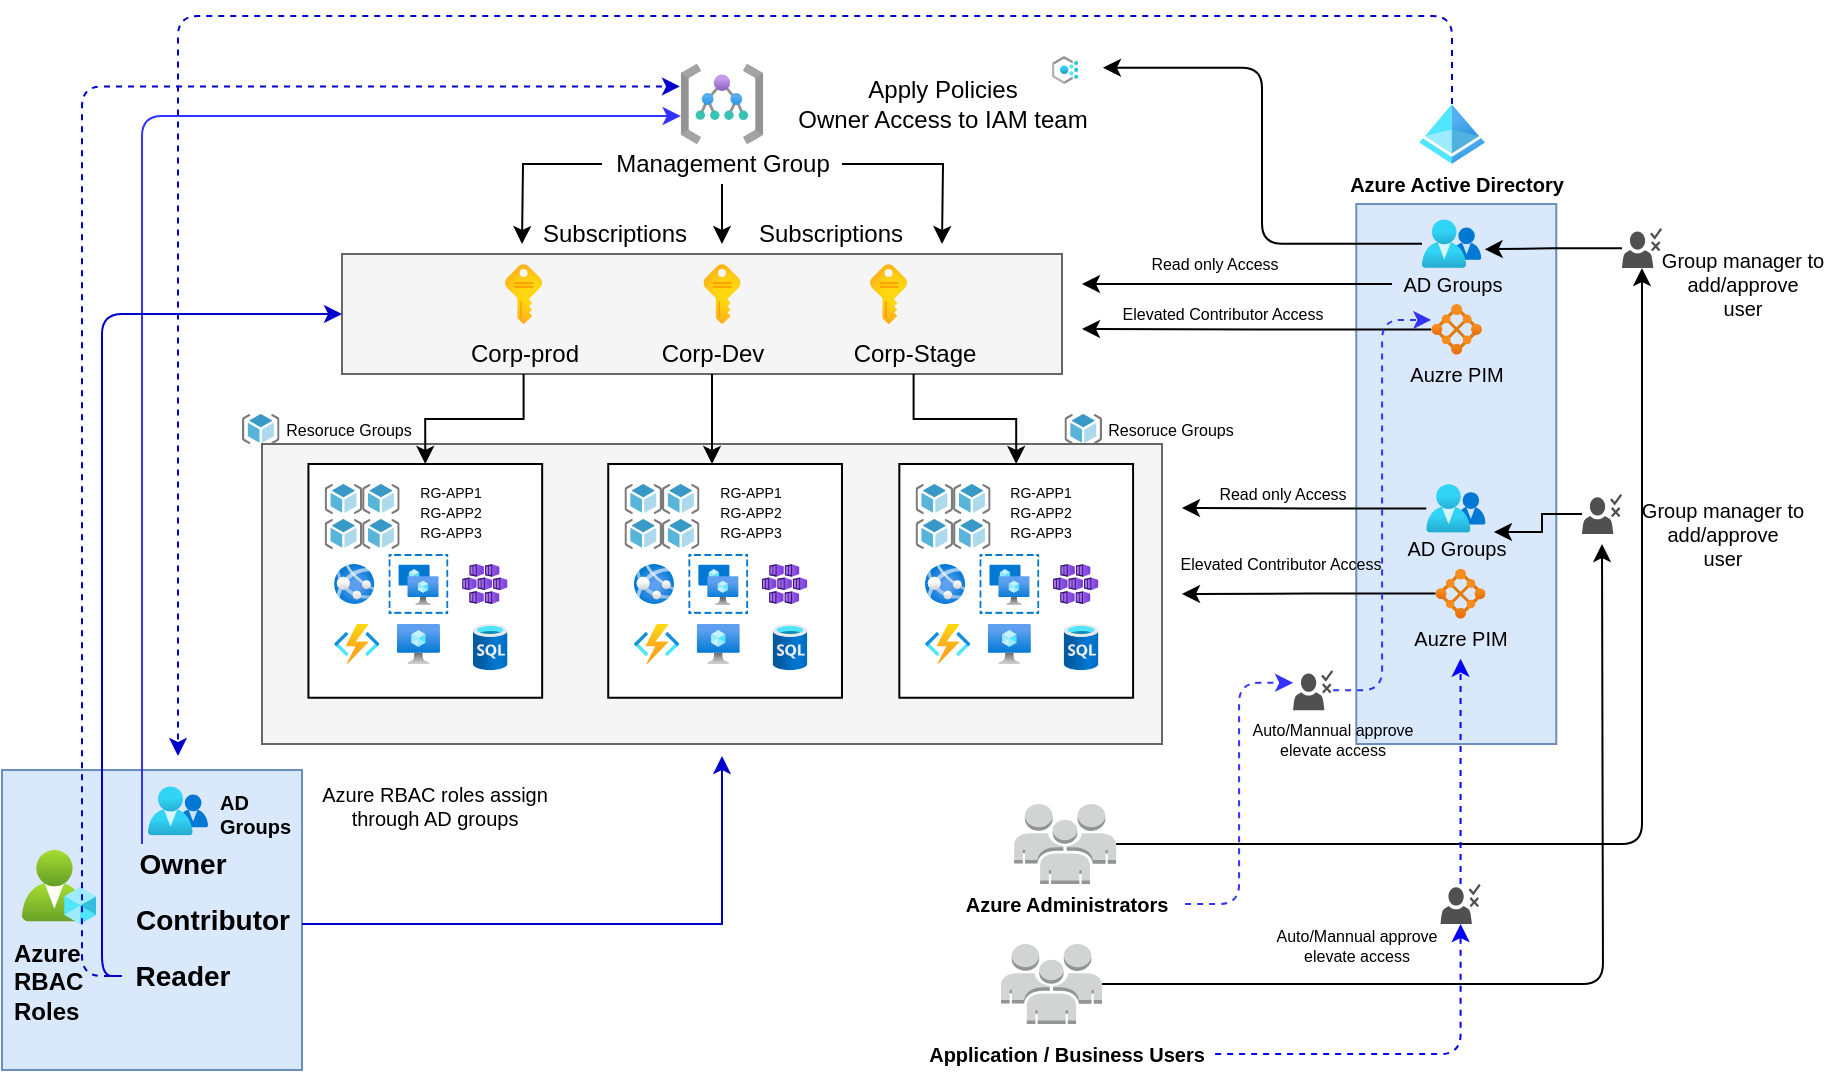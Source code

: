 <mxfile version="14.3.0" type="github">
  <diagram id="sxMJ_nap7cBqD4o1403F" name="Page-1">
    <mxGraphModel dx="1043" dy="507" grid="1" gridSize="10" guides="1" tooltips="1" connect="1" arrows="1" fold="1" page="1" pageScale="1" pageWidth="1169" pageHeight="827" math="0" shadow="0">
      <root>
        <mxCell id="0" />
        <mxCell id="1" parent="0" />
        <mxCell id="un5sAC3a2ipCCexAvyBw-23" value="" style="rounded=0;whiteSpace=wrap;html=1;fontSize=10;fillColor=#dae8fc;strokeColor=#6c8ebf;" vertex="1" parent="1">
          <mxGeometry x="10" y="477" width="150" height="150" as="geometry" />
        </mxCell>
        <mxCell id="IpSXLrwP37XdnlG8DyKs-26" value="" style="rounded=0;whiteSpace=wrap;html=1;fontSize=8;fillColor=#f5f5f5;strokeColor=#666666;fontColor=#333333;" parent="1" vertex="1">
          <mxGeometry x="140" y="314" width="450" height="150" as="geometry" />
        </mxCell>
        <mxCell id="IpSXLrwP37XdnlG8DyKs-18" value="" style="rounded=0;whiteSpace=wrap;html=1;fontSize=10;fillColor=#dae8fc;strokeColor=#6c8ebf;" parent="1" vertex="1">
          <mxGeometry x="687.14" y="194" width="100" height="270" as="geometry" />
        </mxCell>
        <mxCell id="25LvW-JFgtDjOyR0rEGd-62" value="" style="whiteSpace=wrap;html=1;aspect=fixed;" parent="1" vertex="1">
          <mxGeometry x="163.21" y="324" width="116.87" height="116.87" as="geometry" />
        </mxCell>
        <mxCell id="25LvW-JFgtDjOyR0rEGd-10" value="" style="rounded=0;whiteSpace=wrap;html=1;fillColor=#f5f5f5;strokeColor=#666666;fontColor=#333333;" parent="1" vertex="1">
          <mxGeometry x="180" y="219" width="360" height="60" as="geometry" />
        </mxCell>
        <mxCell id="25LvW-JFgtDjOyR0rEGd-2" value="" style="aspect=fixed;html=1;points=[];align=center;image;fontSize=12;image=img/lib/azure2/general/Management_Groups.svg;" parent="1" vertex="1">
          <mxGeometry x="349.37" y="124" width="41.25" height="40" as="geometry" />
        </mxCell>
        <mxCell id="25LvW-JFgtDjOyR0rEGd-26" style="edgeStyle=orthogonalEdgeStyle;rounded=0;orthogonalLoop=1;jettySize=auto;html=1;" parent="1" source="25LvW-JFgtDjOyR0rEGd-3" edge="1">
          <mxGeometry relative="1" as="geometry">
            <mxPoint x="270" y="214" as="targetPoint" />
          </mxGeometry>
        </mxCell>
        <mxCell id="25LvW-JFgtDjOyR0rEGd-27" style="edgeStyle=orthogonalEdgeStyle;rounded=0;orthogonalLoop=1;jettySize=auto;html=1;" parent="1" source="25LvW-JFgtDjOyR0rEGd-3" edge="1">
          <mxGeometry relative="1" as="geometry">
            <mxPoint x="369.99" y="214" as="targetPoint" />
          </mxGeometry>
        </mxCell>
        <mxCell id="25LvW-JFgtDjOyR0rEGd-122" style="edgeStyle=orthogonalEdgeStyle;rounded=0;orthogonalLoop=1;jettySize=auto;html=1;fontSize=7;" parent="1" source="25LvW-JFgtDjOyR0rEGd-3" edge="1">
          <mxGeometry relative="1" as="geometry">
            <mxPoint x="480" y="214" as="targetPoint" />
          </mxGeometry>
        </mxCell>
        <mxCell id="25LvW-JFgtDjOyR0rEGd-3" value="Management Group" style="text;html=1;align=center;verticalAlign=middle;resizable=0;points=[];autosize=1;" parent="1" vertex="1">
          <mxGeometry x="309.99" y="164" width="120" height="20" as="geometry" />
        </mxCell>
        <mxCell id="25LvW-JFgtDjOyR0rEGd-52" style="edgeStyle=orthogonalEdgeStyle;rounded=0;orthogonalLoop=1;jettySize=auto;html=1;entryX=0.5;entryY=0;entryDx=0;entryDy=0;" parent="1" source="25LvW-JFgtDjOyR0rEGd-6" target="25LvW-JFgtDjOyR0rEGd-62" edge="1">
          <mxGeometry relative="1" as="geometry">
            <mxPoint x="130" y="314" as="targetPoint" />
          </mxGeometry>
        </mxCell>
        <mxCell id="25LvW-JFgtDjOyR0rEGd-6" value="Corp-prod" style="text;html=1;align=center;verticalAlign=middle;resizable=0;points=[];autosize=1;" parent="1" vertex="1">
          <mxGeometry x="235.78" y="259" width="70" height="20" as="geometry" />
        </mxCell>
        <mxCell id="25LvW-JFgtDjOyR0rEGd-53" style="edgeStyle=orthogonalEdgeStyle;rounded=0;orthogonalLoop=1;jettySize=auto;html=1;" parent="1" source="25LvW-JFgtDjOyR0rEGd-7" edge="1">
          <mxGeometry relative="1" as="geometry">
            <mxPoint x="365" y="324" as="targetPoint" />
          </mxGeometry>
        </mxCell>
        <mxCell id="25LvW-JFgtDjOyR0rEGd-7" value="Corp-Dev" style="text;html=1;align=center;verticalAlign=middle;resizable=0;points=[];autosize=1;" parent="1" vertex="1">
          <mxGeometry x="330" y="259" width="70" height="20" as="geometry" />
        </mxCell>
        <mxCell id="25LvW-JFgtDjOyR0rEGd-54" style="edgeStyle=orthogonalEdgeStyle;rounded=0;orthogonalLoop=1;jettySize=auto;html=1;entryX=0.5;entryY=0;entryDx=0;entryDy=0;" parent="1" source="25LvW-JFgtDjOyR0rEGd-8" target="25LvW-JFgtDjOyR0rEGd-107" edge="1">
          <mxGeometry relative="1" as="geometry">
            <mxPoint x="610" y="314" as="targetPoint" />
          </mxGeometry>
        </mxCell>
        <mxCell id="25LvW-JFgtDjOyR0rEGd-8" value="Corp-Stage" style="text;html=1;align=center;verticalAlign=middle;resizable=0;points=[];autosize=1;" parent="1" vertex="1">
          <mxGeometry x="425.78" y="259" width="80" height="20" as="geometry" />
        </mxCell>
        <mxCell id="25LvW-JFgtDjOyR0rEGd-22" value="Apply Policies&lt;br&gt;Owner Access to IAM team" style="text;html=1;align=center;verticalAlign=middle;resizable=0;points=[];autosize=1;" parent="1" vertex="1">
          <mxGeometry x="400" y="129" width="160" height="30" as="geometry" />
        </mxCell>
        <mxCell id="25LvW-JFgtDjOyR0rEGd-29" value="" style="aspect=fixed;html=1;points=[];align=center;image;fontSize=12;image=img/lib/azure2/general/Subscriptions.svg;" parent="1" vertex="1">
          <mxGeometry x="261.49" y="224" width="18.59" height="30" as="geometry" />
        </mxCell>
        <mxCell id="25LvW-JFgtDjOyR0rEGd-30" value="" style="aspect=fixed;html=1;points=[];align=center;image;fontSize=12;image=img/lib/azure2/general/Subscriptions.svg;" parent="1" vertex="1">
          <mxGeometry x="360.7" y="224" width="18.59" height="30" as="geometry" />
        </mxCell>
        <mxCell id="25LvW-JFgtDjOyR0rEGd-31" value="" style="aspect=fixed;html=1;points=[];align=center;image;fontSize=12;image=img/lib/azure2/general/Subscriptions.svg;" parent="1" vertex="1">
          <mxGeometry x="444" y="224" width="18.59" height="30" as="geometry" />
        </mxCell>
        <mxCell id="25LvW-JFgtDjOyR0rEGd-32" value="Subscriptions" style="text;html=1;align=center;verticalAlign=middle;resizable=0;points=[];autosize=1;" parent="1" vertex="1">
          <mxGeometry x="270.7" y="199" width="90" height="20" as="geometry" />
        </mxCell>
        <mxCell id="25LvW-JFgtDjOyR0rEGd-33" value="" style="aspect=fixed;html=1;points=[];align=center;image;fontSize=12;image=img/lib/mscae/ResourceGroup.svg;" parent="1" vertex="1">
          <mxGeometry x="171.33" y="334" width="18.75" height="15" as="geometry" />
        </mxCell>
        <mxCell id="25LvW-JFgtDjOyR0rEGd-34" value="" style="aspect=fixed;html=1;points=[];align=center;image;fontSize=12;image=img/lib/mscae/ResourceGroup.svg;" parent="1" vertex="1">
          <mxGeometry x="190.08" y="351.5" width="18.75" height="15" as="geometry" />
        </mxCell>
        <mxCell id="25LvW-JFgtDjOyR0rEGd-35" value="" style="aspect=fixed;html=1;points=[];align=center;image;fontSize=12;image=img/lib/mscae/ResourceGroup.svg;" parent="1" vertex="1">
          <mxGeometry x="171.33" y="351.5" width="18.75" height="15" as="geometry" />
        </mxCell>
        <mxCell id="25LvW-JFgtDjOyR0rEGd-36" value="" style="aspect=fixed;html=1;points=[];align=center;image;fontSize=12;image=img/lib/mscae/ResourceGroup.svg;" parent="1" vertex="1">
          <mxGeometry x="190.08" y="334" width="18.75" height="15" as="geometry" />
        </mxCell>
        <mxCell id="25LvW-JFgtDjOyR0rEGd-45" value="RG-APP1" style="text;html=1;align=center;verticalAlign=middle;resizable=0;points=[];autosize=1;fontSize=7;" parent="1" vertex="1">
          <mxGeometry x="208.83" y="334" width="50" height="10" as="geometry" />
        </mxCell>
        <mxCell id="25LvW-JFgtDjOyR0rEGd-66" value="RG-APP2" style="text;html=1;align=center;verticalAlign=middle;resizable=0;points=[];autosize=1;fontSize=7;" parent="1" vertex="1">
          <mxGeometry x="208.83" y="344" width="50" height="10" as="geometry" />
        </mxCell>
        <mxCell id="25LvW-JFgtDjOyR0rEGd-67" value="RG-APP3" style="text;html=1;align=center;verticalAlign=middle;resizable=0;points=[];autosize=1;fontSize=7;" parent="1" vertex="1">
          <mxGeometry x="208.83" y="354" width="50" height="10" as="geometry" />
        </mxCell>
        <mxCell id="25LvW-JFgtDjOyR0rEGd-83" value="" style="aspect=fixed;html=1;points=[];align=center;image;fontSize=12;image=img/lib/azure2/compute/App_Services.svg;" parent="1" vertex="1">
          <mxGeometry x="176.08" y="374" width="20" height="20" as="geometry" />
        </mxCell>
        <mxCell id="25LvW-JFgtDjOyR0rEGd-86" value="" style="aspect=fixed;html=1;points=[];align=center;image;fontSize=12;image=img/lib/azure2/compute/Availability_Sets.svg;" parent="1" vertex="1">
          <mxGeometry x="203.21" y="369" width="30" height="30" as="geometry" />
        </mxCell>
        <mxCell id="25LvW-JFgtDjOyR0rEGd-87" value="" style="aspect=fixed;html=1;points=[];align=center;image;fontSize=12;image=img/lib/azure2/compute/Container_Services_Deprecated.svg;" parent="1" vertex="1">
          <mxGeometry x="240.08" y="374" width="22.67" height="20" as="geometry" />
        </mxCell>
        <mxCell id="25LvW-JFgtDjOyR0rEGd-89" value="" style="aspect=fixed;html=1;points=[];align=center;image;fontSize=12;image=img/lib/azure2/compute/Function_Apps.svg;" parent="1" vertex="1">
          <mxGeometry x="176.08" y="404" width="22.67" height="20" as="geometry" />
        </mxCell>
        <mxCell id="25LvW-JFgtDjOyR0rEGd-90" value="" style="aspect=fixed;html=1;points=[];align=center;image;fontSize=12;image=img/lib/azure2/compute/Virtual_Machine.svg;" parent="1" vertex="1">
          <mxGeometry x="207.43" y="404" width="21.56" height="20" as="geometry" />
        </mxCell>
        <mxCell id="25LvW-JFgtDjOyR0rEGd-91" value="" style="aspect=fixed;html=1;points=[];align=center;image;fontSize=12;image=img/lib/azure2/databases/SQL_Database.svg;" parent="1" vertex="1">
          <mxGeometry x="245.4" y="404" width="17.35" height="23.13" as="geometry" />
        </mxCell>
        <mxCell id="25LvW-JFgtDjOyR0rEGd-92" value="" style="whiteSpace=wrap;html=1;aspect=fixed;" parent="1" vertex="1">
          <mxGeometry x="313.12" y="324" width="116.87" height="116.87" as="geometry" />
        </mxCell>
        <mxCell id="25LvW-JFgtDjOyR0rEGd-93" value="" style="aspect=fixed;html=1;points=[];align=center;image;fontSize=12;image=img/lib/mscae/ResourceGroup.svg;" parent="1" vertex="1">
          <mxGeometry x="321.24" y="334" width="18.75" height="15" as="geometry" />
        </mxCell>
        <mxCell id="25LvW-JFgtDjOyR0rEGd-94" value="" style="aspect=fixed;html=1;points=[];align=center;image;fontSize=12;image=img/lib/mscae/ResourceGroup.svg;" parent="1" vertex="1">
          <mxGeometry x="339.99" y="351.5" width="18.75" height="15" as="geometry" />
        </mxCell>
        <mxCell id="25LvW-JFgtDjOyR0rEGd-95" value="" style="aspect=fixed;html=1;points=[];align=center;image;fontSize=12;image=img/lib/mscae/ResourceGroup.svg;" parent="1" vertex="1">
          <mxGeometry x="321.24" y="351.5" width="18.75" height="15" as="geometry" />
        </mxCell>
        <mxCell id="25LvW-JFgtDjOyR0rEGd-96" value="" style="aspect=fixed;html=1;points=[];align=center;image;fontSize=12;image=img/lib/mscae/ResourceGroup.svg;" parent="1" vertex="1">
          <mxGeometry x="339.99" y="334" width="18.75" height="15" as="geometry" />
        </mxCell>
        <mxCell id="25LvW-JFgtDjOyR0rEGd-97" value="RG-APP1" style="text;html=1;align=center;verticalAlign=middle;resizable=0;points=[];autosize=1;fontSize=7;" parent="1" vertex="1">
          <mxGeometry x="358.74" y="334" width="50" height="10" as="geometry" />
        </mxCell>
        <mxCell id="25LvW-JFgtDjOyR0rEGd-98" value="RG-APP2" style="text;html=1;align=center;verticalAlign=middle;resizable=0;points=[];autosize=1;fontSize=7;" parent="1" vertex="1">
          <mxGeometry x="358.74" y="344" width="50" height="10" as="geometry" />
        </mxCell>
        <mxCell id="25LvW-JFgtDjOyR0rEGd-99" value="RG-APP3" style="text;html=1;align=center;verticalAlign=middle;resizable=0;points=[];autosize=1;fontSize=7;" parent="1" vertex="1">
          <mxGeometry x="358.74" y="354" width="50" height="10" as="geometry" />
        </mxCell>
        <mxCell id="25LvW-JFgtDjOyR0rEGd-100" value="" style="aspect=fixed;html=1;points=[];align=center;image;fontSize=12;image=img/lib/azure2/compute/App_Services.svg;" parent="1" vertex="1">
          <mxGeometry x="325.99" y="374" width="20" height="20" as="geometry" />
        </mxCell>
        <mxCell id="25LvW-JFgtDjOyR0rEGd-101" value="" style="aspect=fixed;html=1;points=[];align=center;image;fontSize=12;image=img/lib/azure2/compute/Availability_Sets.svg;" parent="1" vertex="1">
          <mxGeometry x="353.12" y="369" width="30" height="30" as="geometry" />
        </mxCell>
        <mxCell id="25LvW-JFgtDjOyR0rEGd-102" value="" style="aspect=fixed;html=1;points=[];align=center;image;fontSize=12;image=img/lib/azure2/compute/Container_Services_Deprecated.svg;" parent="1" vertex="1">
          <mxGeometry x="389.99" y="374" width="22.67" height="20" as="geometry" />
        </mxCell>
        <mxCell id="25LvW-JFgtDjOyR0rEGd-103" value="" style="aspect=fixed;html=1;points=[];align=center;image;fontSize=12;image=img/lib/azure2/compute/Function_Apps.svg;" parent="1" vertex="1">
          <mxGeometry x="325.99" y="404" width="22.67" height="20" as="geometry" />
        </mxCell>
        <mxCell id="25LvW-JFgtDjOyR0rEGd-104" value="" style="aspect=fixed;html=1;points=[];align=center;image;fontSize=12;image=img/lib/azure2/compute/Virtual_Machine.svg;" parent="1" vertex="1">
          <mxGeometry x="357.34" y="404" width="21.56" height="20" as="geometry" />
        </mxCell>
        <mxCell id="25LvW-JFgtDjOyR0rEGd-105" value="" style="aspect=fixed;html=1;points=[];align=center;image;fontSize=12;image=img/lib/azure2/databases/SQL_Database.svg;" parent="1" vertex="1">
          <mxGeometry x="395.31" y="404" width="17.35" height="23.13" as="geometry" />
        </mxCell>
        <mxCell id="25LvW-JFgtDjOyR0rEGd-107" value="" style="whiteSpace=wrap;html=1;aspect=fixed;" parent="1" vertex="1">
          <mxGeometry x="458.67" y="324" width="116.87" height="116.87" as="geometry" />
        </mxCell>
        <mxCell id="25LvW-JFgtDjOyR0rEGd-108" value="" style="aspect=fixed;html=1;points=[];align=center;image;fontSize=12;image=img/lib/mscae/ResourceGroup.svg;" parent="1" vertex="1">
          <mxGeometry x="466.79" y="334" width="18.75" height="15" as="geometry" />
        </mxCell>
        <mxCell id="25LvW-JFgtDjOyR0rEGd-109" value="" style="aspect=fixed;html=1;points=[];align=center;image;fontSize=12;image=img/lib/mscae/ResourceGroup.svg;" parent="1" vertex="1">
          <mxGeometry x="485.54" y="351.5" width="18.75" height="15" as="geometry" />
        </mxCell>
        <mxCell id="25LvW-JFgtDjOyR0rEGd-110" value="" style="aspect=fixed;html=1;points=[];align=center;image;fontSize=12;image=img/lib/mscae/ResourceGroup.svg;" parent="1" vertex="1">
          <mxGeometry x="466.79" y="351.5" width="18.75" height="15" as="geometry" />
        </mxCell>
        <mxCell id="25LvW-JFgtDjOyR0rEGd-111" value="" style="aspect=fixed;html=1;points=[];align=center;image;fontSize=12;image=img/lib/mscae/ResourceGroup.svg;" parent="1" vertex="1">
          <mxGeometry x="485.54" y="334" width="18.75" height="15" as="geometry" />
        </mxCell>
        <mxCell id="25LvW-JFgtDjOyR0rEGd-112" value="RG-APP1" style="text;html=1;align=center;verticalAlign=middle;resizable=0;points=[];autosize=1;fontSize=7;" parent="1" vertex="1">
          <mxGeometry x="504.29" y="334" width="50" height="10" as="geometry" />
        </mxCell>
        <mxCell id="25LvW-JFgtDjOyR0rEGd-113" value="RG-APP2" style="text;html=1;align=center;verticalAlign=middle;resizable=0;points=[];autosize=1;fontSize=7;" parent="1" vertex="1">
          <mxGeometry x="504.29" y="344" width="50" height="10" as="geometry" />
        </mxCell>
        <mxCell id="25LvW-JFgtDjOyR0rEGd-114" value="RG-APP3" style="text;html=1;align=center;verticalAlign=middle;resizable=0;points=[];autosize=1;fontSize=7;" parent="1" vertex="1">
          <mxGeometry x="504.29" y="354" width="50" height="10" as="geometry" />
        </mxCell>
        <mxCell id="25LvW-JFgtDjOyR0rEGd-115" value="" style="aspect=fixed;html=1;points=[];align=center;image;fontSize=12;image=img/lib/azure2/compute/App_Services.svg;" parent="1" vertex="1">
          <mxGeometry x="471.54" y="374" width="20" height="20" as="geometry" />
        </mxCell>
        <mxCell id="25LvW-JFgtDjOyR0rEGd-116" value="" style="aspect=fixed;html=1;points=[];align=center;image;fontSize=12;image=img/lib/azure2/compute/Availability_Sets.svg;" parent="1" vertex="1">
          <mxGeometry x="498.67" y="369" width="30" height="30" as="geometry" />
        </mxCell>
        <mxCell id="25LvW-JFgtDjOyR0rEGd-117" value="" style="aspect=fixed;html=1;points=[];align=center;image;fontSize=12;image=img/lib/azure2/compute/Container_Services_Deprecated.svg;" parent="1" vertex="1">
          <mxGeometry x="535.54" y="374" width="22.67" height="20" as="geometry" />
        </mxCell>
        <mxCell id="25LvW-JFgtDjOyR0rEGd-118" value="" style="aspect=fixed;html=1;points=[];align=center;image;fontSize=12;image=img/lib/azure2/compute/Function_Apps.svg;" parent="1" vertex="1">
          <mxGeometry x="471.54" y="404" width="22.67" height="20" as="geometry" />
        </mxCell>
        <mxCell id="25LvW-JFgtDjOyR0rEGd-119" value="" style="aspect=fixed;html=1;points=[];align=center;image;fontSize=12;image=img/lib/azure2/compute/Virtual_Machine.svg;" parent="1" vertex="1">
          <mxGeometry x="502.89" y="404" width="21.56" height="20" as="geometry" />
        </mxCell>
        <mxCell id="25LvW-JFgtDjOyR0rEGd-120" value="" style="aspect=fixed;html=1;points=[];align=center;image;fontSize=12;image=img/lib/azure2/databases/SQL_Database.svg;" parent="1" vertex="1">
          <mxGeometry x="540.86" y="404" width="17.35" height="23.13" as="geometry" />
        </mxCell>
        <mxCell id="25LvW-JFgtDjOyR0rEGd-121" value="Subscriptions" style="text;html=1;align=center;verticalAlign=middle;resizable=0;points=[];autosize=1;" parent="1" vertex="1">
          <mxGeometry x="378.9" y="199" width="90" height="20" as="geometry" />
        </mxCell>
        <mxCell id="25LvW-JFgtDjOyR0rEGd-123" value="" style="aspect=fixed;html=1;points=[];align=center;image;fontSize=12;image=img/lib/azure2/management_governance/Policy.svg;" parent="1" vertex="1">
          <mxGeometry x="534.99" y="120" width="13.13" height="14" as="geometry" />
        </mxCell>
        <mxCell id="un5sAC3a2ipCCexAvyBw-26" style="edgeStyle=elbowEdgeStyle;rounded=1;orthogonalLoop=1;jettySize=auto;elbow=vertical;html=1;dashed=1;strokeColor=#0000CC;fontSize=10;" edge="1" parent="1" source="IpSXLrwP37XdnlG8DyKs-1">
          <mxGeometry relative="1" as="geometry">
            <mxPoint x="98" y="470" as="targetPoint" />
            <Array as="points">
              <mxPoint x="350" y="100" />
            </Array>
          </mxGeometry>
        </mxCell>
        <mxCell id="IpSXLrwP37XdnlG8DyKs-1" value="" style="aspect=fixed;html=1;points=[];align=center;image;fontSize=12;image=img/lib/azure2/identity/Azure_Active_Directory.svg;" parent="1" vertex="1">
          <mxGeometry x="718.6" y="144" width="32.81" height="30" as="geometry" />
        </mxCell>
        <mxCell id="IpSXLrwP37XdnlG8DyKs-3" value="Azure Active Directory" style="text;html=1;align=center;verticalAlign=middle;resizable=0;points=[];autosize=1;fontSize=10;fontStyle=1" parent="1" vertex="1">
          <mxGeometry x="677.14" y="174" width="120" height="20" as="geometry" />
        </mxCell>
        <mxCell id="IpSXLrwP37XdnlG8DyKs-87" style="edgeStyle=orthogonalEdgeStyle;rounded=1;orthogonalLoop=1;jettySize=auto;html=1;entryX=1.003;entryY=-0.104;entryDx=0;entryDy=0;entryPerimeter=0;fontSize=6;" parent="1" source="IpSXLrwP37XdnlG8DyKs-6" target="25LvW-JFgtDjOyR0rEGd-22" edge="1">
          <mxGeometry relative="1" as="geometry" />
        </mxCell>
        <mxCell id="IpSXLrwP37XdnlG8DyKs-6" value="" style="aspect=fixed;html=1;points=[];align=center;image;fontSize=12;image=img/lib/azure2/identity/Groups.svg;" parent="1" vertex="1">
          <mxGeometry x="720" y="201.66" width="29.64" height="24.4" as="geometry" />
        </mxCell>
        <mxCell id="IpSXLrwP37XdnlG8DyKs-20" style="edgeStyle=orthogonalEdgeStyle;rounded=0;orthogonalLoop=1;jettySize=auto;html=1;fontSize=10;" parent="1" source="IpSXLrwP37XdnlG8DyKs-9" edge="1">
          <mxGeometry relative="1" as="geometry">
            <mxPoint x="550" y="256.5" as="targetPoint" />
          </mxGeometry>
        </mxCell>
        <mxCell id="IpSXLrwP37XdnlG8DyKs-9" value="" style="aspect=fixed;html=1;points=[];align=center;image;fontSize=12;image=img/lib/azure2/compute/Mesh_Applications.svg;" parent="1" vertex="1">
          <mxGeometry x="724.64" y="244" width="25.36" height="25.36" as="geometry" />
        </mxCell>
        <mxCell id="IpSXLrwP37XdnlG8DyKs-11" value="Auzre PIM" style="text;html=1;align=center;verticalAlign=middle;resizable=0;points=[];autosize=1;fontSize=10;" parent="1" vertex="1">
          <mxGeometry x="707.14" y="269" width="60" height="20" as="geometry" />
        </mxCell>
        <mxCell id="IpSXLrwP37XdnlG8DyKs-19" style="edgeStyle=orthogonalEdgeStyle;rounded=0;orthogonalLoop=1;jettySize=auto;html=1;fontSize=10;" parent="1" source="IpSXLrwP37XdnlG8DyKs-13" edge="1">
          <mxGeometry relative="1" as="geometry">
            <mxPoint x="550" y="234" as="targetPoint" />
          </mxGeometry>
        </mxCell>
        <mxCell id="IpSXLrwP37XdnlG8DyKs-13" value="AD Groups" style="text;html=1;align=center;verticalAlign=middle;resizable=0;points=[];autosize=1;fontSize=10;" parent="1" vertex="1">
          <mxGeometry x="705" y="224" width="60" height="20" as="geometry" />
        </mxCell>
        <mxCell id="IpSXLrwP37XdnlG8DyKs-23" style="edgeStyle=orthogonalEdgeStyle;rounded=0;orthogonalLoop=1;jettySize=auto;html=1;fontSize=8;" parent="1" source="IpSXLrwP37XdnlG8DyKs-14" edge="1">
          <mxGeometry relative="1" as="geometry">
            <mxPoint x="600" y="346" as="targetPoint" />
          </mxGeometry>
        </mxCell>
        <mxCell id="IpSXLrwP37XdnlG8DyKs-14" value="" style="aspect=fixed;html=1;points=[];align=center;image;fontSize=12;image=img/lib/azure2/identity/Groups.svg;" parent="1" vertex="1">
          <mxGeometry x="722.14" y="334" width="29.64" height="24.4" as="geometry" />
        </mxCell>
        <mxCell id="IpSXLrwP37XdnlG8DyKs-24" style="edgeStyle=orthogonalEdgeStyle;rounded=0;orthogonalLoop=1;jettySize=auto;html=1;fontSize=8;" parent="1" source="IpSXLrwP37XdnlG8DyKs-15" edge="1">
          <mxGeometry relative="1" as="geometry">
            <mxPoint x="600" y="389" as="targetPoint" />
          </mxGeometry>
        </mxCell>
        <mxCell id="IpSXLrwP37XdnlG8DyKs-15" value="" style="aspect=fixed;html=1;points=[];align=center;image;fontSize=12;image=img/lib/azure2/compute/Mesh_Applications.svg;" parent="1" vertex="1">
          <mxGeometry x="726.78" y="376.34" width="25" height="25" as="geometry" />
        </mxCell>
        <mxCell id="IpSXLrwP37XdnlG8DyKs-16" value="Auzre PIM" style="text;html=1;align=center;verticalAlign=middle;resizable=0;points=[];autosize=1;fontSize=10;" parent="1" vertex="1">
          <mxGeometry x="709.28" y="401.34" width="60" height="20" as="geometry" />
        </mxCell>
        <mxCell id="IpSXLrwP37XdnlG8DyKs-17" value="AD Groups" style="text;html=1;align=center;verticalAlign=middle;resizable=0;points=[];autosize=1;fontSize=10;" parent="1" vertex="1">
          <mxGeometry x="707.14" y="356.34" width="60" height="20" as="geometry" />
        </mxCell>
        <mxCell id="IpSXLrwP37XdnlG8DyKs-21" value="Read only Access" style="text;html=1;align=center;verticalAlign=middle;resizable=0;points=[];autosize=1;fontSize=8;" parent="1" vertex="1">
          <mxGeometry x="575.54" y="214" width="80" height="20" as="geometry" />
        </mxCell>
        <mxCell id="IpSXLrwP37XdnlG8DyKs-22" value="Elevated Contributor Access" style="text;html=1;align=center;verticalAlign=middle;resizable=0;points=[];autosize=1;fontSize=8;" parent="1" vertex="1">
          <mxGeometry x="560" y="239" width="120" height="20" as="geometry" />
        </mxCell>
        <mxCell id="IpSXLrwP37XdnlG8DyKs-27" value="" style="aspect=fixed;html=1;points=[];align=center;image;fontSize=12;image=img/lib/mscae/ResourceGroup.svg;" parent="1" vertex="1">
          <mxGeometry x="541.25" y="299" width="18.75" height="15" as="geometry" />
        </mxCell>
        <mxCell id="IpSXLrwP37XdnlG8DyKs-28" value="Resoruce Groups" style="text;html=1;align=center;verticalAlign=middle;resizable=0;points=[];autosize=1;fontSize=8;" parent="1" vertex="1">
          <mxGeometry x="554.29" y="296.5" width="80" height="20" as="geometry" />
        </mxCell>
        <mxCell id="IpSXLrwP37XdnlG8DyKs-29" value="" style="aspect=fixed;html=1;points=[];align=center;image;fontSize=12;image=img/lib/mscae/ResourceGroup.svg;" parent="1" vertex="1">
          <mxGeometry x="130" y="299" width="18.75" height="15" as="geometry" />
        </mxCell>
        <mxCell id="IpSXLrwP37XdnlG8DyKs-30" value="Resoruce Groups" style="text;html=1;align=center;verticalAlign=middle;resizable=0;points=[];autosize=1;fontSize=8;" parent="1" vertex="1">
          <mxGeometry x="143.04" y="296.5" width="80" height="20" as="geometry" />
        </mxCell>
        <mxCell id="IpSXLrwP37XdnlG8DyKs-31" value="Read only Access" style="text;html=1;align=center;verticalAlign=middle;resizable=0;points=[];autosize=1;fontSize=8;" parent="1" vertex="1">
          <mxGeometry x="610" y="329" width="80" height="20" as="geometry" />
        </mxCell>
        <mxCell id="IpSXLrwP37XdnlG8DyKs-32" value="Elevated Contributor Access" style="text;html=1;align=center;verticalAlign=middle;resizable=0;points=[];autosize=1;fontSize=8;" parent="1" vertex="1">
          <mxGeometry x="589.28" y="364" width="120" height="20" as="geometry" />
        </mxCell>
        <mxCell id="IpSXLrwP37XdnlG8DyKs-49" style="edgeStyle=orthogonalEdgeStyle;rounded=1;orthogonalLoop=1;jettySize=auto;html=1;fontSize=10;" parent="1" source="IpSXLrwP37XdnlG8DyKs-36" target="IpSXLrwP37XdnlG8DyKs-40" edge="1">
          <mxGeometry relative="1" as="geometry" />
        </mxCell>
        <mxCell id="IpSXLrwP37XdnlG8DyKs-36" value="" style="outlineConnect=0;dashed=0;verticalLabelPosition=bottom;verticalAlign=top;align=center;html=1;shape=mxgraph.aws3.users;fillColor=#D2D3D3;gradientColor=none;fontSize=8;" parent="1" vertex="1">
          <mxGeometry x="516.06" y="494" width="51" height="40" as="geometry" />
        </mxCell>
        <mxCell id="IpSXLrwP37XdnlG8DyKs-47" style="edgeStyle=orthogonalEdgeStyle;rounded=1;orthogonalLoop=1;jettySize=auto;html=1;fontSize=10;" parent="1" source="IpSXLrwP37XdnlG8DyKs-37" edge="1">
          <mxGeometry relative="1" as="geometry">
            <mxPoint x="810" y="364" as="targetPoint" />
          </mxGeometry>
        </mxCell>
        <mxCell id="IpSXLrwP37XdnlG8DyKs-37" value="" style="outlineConnect=0;dashed=0;verticalLabelPosition=bottom;verticalAlign=top;align=center;html=1;shape=mxgraph.aws3.users;fillColor=#D2D3D3;gradientColor=none;fontSize=8;" parent="1" vertex="1">
          <mxGeometry x="509.54" y="564" width="50.46" height="40" as="geometry" />
        </mxCell>
        <mxCell id="IpSXLrwP37XdnlG8DyKs-41" style="edgeStyle=orthogonalEdgeStyle;rounded=0;orthogonalLoop=1;jettySize=auto;html=1;entryX=1.057;entryY=0.615;entryDx=0;entryDy=0;entryPerimeter=0;fontSize=8;" parent="1" source="IpSXLrwP37XdnlG8DyKs-40" target="IpSXLrwP37XdnlG8DyKs-6" edge="1">
          <mxGeometry relative="1" as="geometry" />
        </mxCell>
        <mxCell id="IpSXLrwP37XdnlG8DyKs-40" value="" style="pointerEvents=1;shadow=0;dashed=0;html=1;strokeColor=none;fillColor=#505050;labelPosition=center;verticalLabelPosition=bottom;verticalAlign=top;outlineConnect=0;align=center;shape=mxgraph.office.users.approver;fontSize=8;" parent="1" vertex="1">
          <mxGeometry x="820" y="206.06" width="20" height="20" as="geometry" />
        </mxCell>
        <mxCell id="IpSXLrwP37XdnlG8DyKs-50" style="edgeStyle=orthogonalEdgeStyle;rounded=1;orthogonalLoop=1;jettySize=auto;html=1;entryX=0.001;entryY=0.315;entryDx=0;entryDy=0;fontSize=10;entryPerimeter=0;dashed=1;strokeColor=#3333FF;" parent="1" source="IpSXLrwP37XdnlG8DyKs-61" target="IpSXLrwP37XdnlG8DyKs-9" edge="1">
          <mxGeometry relative="1" as="geometry" />
        </mxCell>
        <mxCell id="IpSXLrwP37XdnlG8DyKs-42" value="Azure Administrators" style="text;html=1;align=center;verticalAlign=middle;resizable=0;points=[];autosize=1;fontSize=10;fontStyle=1" parent="1" vertex="1">
          <mxGeometry x="481.56" y="534" width="120" height="20" as="geometry" />
        </mxCell>
        <mxCell id="IpSXLrwP37XdnlG8DyKs-51" style="edgeStyle=orthogonalEdgeStyle;orthogonalLoop=1;jettySize=auto;html=1;fontSize=10;rounded=1;dashed=1;strokeColor=#0000FF;" parent="1" source="IpSXLrwP37XdnlG8DyKs-56" target="IpSXLrwP37XdnlG8DyKs-16" edge="1">
          <mxGeometry relative="1" as="geometry" />
        </mxCell>
        <mxCell id="IpSXLrwP37XdnlG8DyKs-45" value="Application / Business Users" style="text;html=1;align=center;verticalAlign=middle;resizable=0;points=[];autosize=1;fontSize=10;fontStyle=1" parent="1" vertex="1">
          <mxGeometry x="466.56" y="609" width="150" height="20" as="geometry" />
        </mxCell>
        <mxCell id="IpSXLrwP37XdnlG8DyKs-48" style="edgeStyle=orthogonalEdgeStyle;rounded=0;orthogonalLoop=1;jettySize=auto;html=1;entryX=0.814;entryY=0.083;entryDx=0;entryDy=0;entryPerimeter=0;fontSize=10;" parent="1" source="IpSXLrwP37XdnlG8DyKs-46" target="IpSXLrwP37XdnlG8DyKs-17" edge="1">
          <mxGeometry relative="1" as="geometry" />
        </mxCell>
        <mxCell id="IpSXLrwP37XdnlG8DyKs-46" value="" style="pointerEvents=1;shadow=0;dashed=0;html=1;strokeColor=none;fillColor=#505050;labelPosition=center;verticalLabelPosition=bottom;verticalAlign=top;outlineConnect=0;align=center;shape=mxgraph.office.users.approver;fontSize=8;" parent="1" vertex="1">
          <mxGeometry x="800" y="339" width="20" height="20" as="geometry" />
        </mxCell>
        <mxCell id="IpSXLrwP37XdnlG8DyKs-56" value="" style="pointerEvents=1;shadow=0;dashed=0;html=1;strokeColor=none;fillColor=#505050;labelPosition=center;verticalLabelPosition=bottom;verticalAlign=top;outlineConnect=0;align=center;shape=mxgraph.office.users.approver;fontSize=8;" parent="1" vertex="1">
          <mxGeometry x="729.28" y="534" width="20" height="20" as="geometry" />
        </mxCell>
        <mxCell id="IpSXLrwP37XdnlG8DyKs-57" style="edgeStyle=orthogonalEdgeStyle;orthogonalLoop=1;jettySize=auto;html=1;fontSize=10;rounded=1;dashed=1;strokeColor=#0000FF;" parent="1" source="IpSXLrwP37XdnlG8DyKs-45" target="IpSXLrwP37XdnlG8DyKs-56" edge="1">
          <mxGeometry relative="1" as="geometry">
            <mxPoint x="616.56" y="619" as="sourcePoint" />
            <mxPoint x="739.267" y="421.34" as="targetPoint" />
          </mxGeometry>
        </mxCell>
        <mxCell id="IpSXLrwP37XdnlG8DyKs-58" value="Group manager to&lt;br&gt;add/approve&lt;br&gt;user" style="text;html=1;align=center;verticalAlign=middle;resizable=0;points=[];autosize=1;fontSize=10;" parent="1" vertex="1">
          <mxGeometry x="830" y="214" width="100" height="40" as="geometry" />
        </mxCell>
        <mxCell id="IpSXLrwP37XdnlG8DyKs-59" value="Group manager to&lt;br&gt;add/approve&lt;br&gt;user" style="text;html=1;align=center;verticalAlign=middle;resizable=0;points=[];autosize=1;fontSize=10;" parent="1" vertex="1">
          <mxGeometry x="820" y="339" width="100" height="40" as="geometry" />
        </mxCell>
        <mxCell id="IpSXLrwP37XdnlG8DyKs-60" value="Auto/Mannual approve&lt;br style=&quot;font-size: 8px;&quot;&gt;elevate access" style="text;html=1;align=center;verticalAlign=middle;resizable=0;points=[];autosize=1;fontSize=8;" parent="1" vertex="1">
          <mxGeometry x="636.56" y="550" width="100" height="30" as="geometry" />
        </mxCell>
        <mxCell id="IpSXLrwP37XdnlG8DyKs-61" value="" style="pointerEvents=1;shadow=0;dashed=0;html=1;strokeColor=none;fillColor=#505050;labelPosition=center;verticalLabelPosition=bottom;verticalAlign=top;outlineConnect=0;align=center;shape=mxgraph.office.users.approver;fontSize=8;" parent="1" vertex="1">
          <mxGeometry x="655.54" y="427.13" width="20" height="20" as="geometry" />
        </mxCell>
        <mxCell id="IpSXLrwP37XdnlG8DyKs-63" style="edgeStyle=orthogonalEdgeStyle;rounded=1;orthogonalLoop=1;jettySize=auto;html=1;entryX=0.001;entryY=0.315;entryDx=0;entryDy=0;fontSize=10;entryPerimeter=0;dashed=1;strokeColor=#3333FF;" parent="1" source="IpSXLrwP37XdnlG8DyKs-42" target="IpSXLrwP37XdnlG8DyKs-61" edge="1">
          <mxGeometry relative="1" as="geometry">
            <mxPoint x="601.56" y="544.067" as="sourcePoint" />
            <mxPoint x="724.665" y="251.988" as="targetPoint" />
          </mxGeometry>
        </mxCell>
        <mxCell id="IpSXLrwP37XdnlG8DyKs-64" value="Auto/Mannual approve&lt;br style=&quot;font-size: 8px;&quot;&gt;elevate access" style="text;html=1;align=center;verticalAlign=middle;resizable=0;points=[];autosize=1;fontSize=8;" parent="1" vertex="1">
          <mxGeometry x="624.56" y="447.13" width="100" height="30" as="geometry" />
        </mxCell>
        <mxCell id="IpSXLrwP37XdnlG8DyKs-70" value="" style="shape=image;html=1;verticalAlign=top;verticalLabelPosition=bottom;labelBackgroundColor=#ffffff;imageAspect=0;aspect=fixed;image=https://cdn3.iconfinder.com/data/icons/letters-and-numbers-1/32/number_2_green-128.png;fontSize=8;" parent="1" vertex="1">
          <mxGeometry x="235.78" y="194" width="14" height="14" as="geometry" />
        </mxCell>
        <mxCell id="IpSXLrwP37XdnlG8DyKs-75" value="" style="shape=image;html=1;verticalAlign=top;verticalLabelPosition=bottom;labelBackgroundColor=#ffffff;imageAspect=0;aspect=fixed;image=https://cdn3.iconfinder.com/data/icons/letters-and-numbers-1/32/number_3_blue-128.png;fontSize=8;" parent="1" vertex="1">
          <mxGeometry x="758" y="146" width="14" height="14" as="geometry" />
        </mxCell>
        <mxCell id="IpSXLrwP37XdnlG8DyKs-76" value="" style="shape=image;html=1;verticalAlign=top;verticalLabelPosition=bottom;labelBackgroundColor=#ffffff;imageAspect=0;aspect=fixed;image=https://cdn3.iconfinder.com/data/icons/letters-and-numbers-1/32/number_4_green-128.png;fontSize=6;" parent="1" vertex="1">
          <mxGeometry x="840" y="192" width="14" height="14" as="geometry" />
        </mxCell>
        <mxCell id="IpSXLrwP37XdnlG8DyKs-77" value="" style="shape=image;html=1;verticalAlign=top;verticalLabelPosition=bottom;labelBackgroundColor=#ffffff;imageAspect=0;aspect=fixed;image=https://cdn3.iconfinder.com/data/icons/letters-and-numbers-1/32/number_5_green-128.png;fontSize=6;" parent="1" vertex="1">
          <mxGeometry x="466.79" y="504.5" width="14" height="14" as="geometry" />
        </mxCell>
        <mxCell id="IpSXLrwP37XdnlG8DyKs-78" value="" style="shape=image;html=1;verticalAlign=top;verticalLabelPosition=bottom;labelBackgroundColor=#ffffff;imageAspect=0;aspect=fixed;image=https://cdn3.iconfinder.com/data/icons/letters-and-numbers-1/32/number_6_blue-128.png;fontSize=6;" parent="1" vertex="1">
          <mxGeometry x="465.56" y="576" width="14" height="14" as="geometry" />
        </mxCell>
        <mxCell id="IpSXLrwP37XdnlG8DyKs-81" value="" style="shape=image;html=1;verticalAlign=top;verticalLabelPosition=bottom;labelBackgroundColor=#ffffff;imageAspect=0;aspect=fixed;image=https://cdn3.iconfinder.com/data/icons/letters-and-numbers-1/32/number_1_green-128.png;fontSize=6;" parent="1" vertex="1">
          <mxGeometry x="446.59" y="104" width="14" height="14" as="geometry" />
        </mxCell>
        <mxCell id="un5sAC3a2ipCCexAvyBw-1" value="" style="aspect=fixed;html=1;points=[];align=center;image;fontSize=12;image=img/lib/azure2/intune/Azure_AD_Roles_and_Administrators.svg;" vertex="1" parent="1">
          <mxGeometry x="20" y="517" width="37" height="37" as="geometry" />
        </mxCell>
        <mxCell id="un5sAC3a2ipCCexAvyBw-14" style="edgeStyle=elbowEdgeStyle;orthogonalLoop=1;jettySize=auto;elbow=vertical;html=1;fontSize=14;rounded=1;strokeColor=#3333FF;" edge="1" parent="1" source="un5sAC3a2ipCCexAvyBw-2" target="25LvW-JFgtDjOyR0rEGd-2">
          <mxGeometry relative="1" as="geometry">
            <Array as="points">
              <mxPoint x="80" y="150" />
              <mxPoint x="90" y="250" />
              <mxPoint x="120" y="150" />
            </Array>
          </mxGeometry>
        </mxCell>
        <mxCell id="un5sAC3a2ipCCexAvyBw-2" value="Owner" style="text;html=1;align=center;verticalAlign=middle;resizable=0;points=[];autosize=1;fontStyle=1;fontSize=14;" vertex="1" parent="1">
          <mxGeometry x="70" y="514" width="60" height="20" as="geometry" />
        </mxCell>
        <mxCell id="un5sAC3a2ipCCexAvyBw-3" value="&lt;b&gt;Azure &lt;br&gt;RBAC&amp;nbsp;&lt;br&gt;Roles&lt;/b&gt;" style="text;html=1;align=left;verticalAlign=middle;resizable=0;points=[];autosize=1;" vertex="1" parent="1">
          <mxGeometry x="13.5" y="558" width="50" height="50" as="geometry" />
        </mxCell>
        <mxCell id="un5sAC3a2ipCCexAvyBw-13" style="edgeStyle=elbowEdgeStyle;rounded=0;orthogonalLoop=1;jettySize=auto;elbow=vertical;html=1;fontSize=14;strokeColor=#0000CC;" edge="1" parent="1" source="un5sAC3a2ipCCexAvyBw-4">
          <mxGeometry relative="1" as="geometry">
            <mxPoint x="370" y="470" as="targetPoint" />
            <Array as="points">
              <mxPoint x="200" y="554" />
              <mxPoint x="140" y="540" />
              <mxPoint x="160" y="520" />
              <mxPoint x="190" y="500" />
              <mxPoint x="180" y="500" />
              <mxPoint x="170" y="520" />
              <mxPoint x="180" y="507" />
            </Array>
          </mxGeometry>
        </mxCell>
        <mxCell id="un5sAC3a2ipCCexAvyBw-4" value="Contributor" style="text;html=1;align=center;verticalAlign=middle;resizable=0;points=[];autosize=1;fontStyle=1;fontSize=14;" vertex="1" parent="1">
          <mxGeometry x="70.0" y="542" width="90" height="20" as="geometry" />
        </mxCell>
        <mxCell id="un5sAC3a2ipCCexAvyBw-15" style="edgeStyle=elbowEdgeStyle;rounded=1;orthogonalLoop=1;jettySize=auto;elbow=vertical;html=1;strokeColor=#0000CC;fontSize=14;entryX=0;entryY=0.5;entryDx=0;entryDy=0;" edge="1" parent="1" source="un5sAC3a2ipCCexAvyBw-9" target="25LvW-JFgtDjOyR0rEGd-10">
          <mxGeometry relative="1" as="geometry">
            <mxPoint x="100" y="146.863" as="targetPoint" />
            <Array as="points">
              <mxPoint x="60" y="390" />
              <mxPoint x="30" y="290" />
              <mxPoint x="90" y="260" />
              <mxPoint x="30" y="130" />
            </Array>
          </mxGeometry>
        </mxCell>
        <mxCell id="un5sAC3a2ipCCexAvyBw-19" style="edgeStyle=elbowEdgeStyle;rounded=1;orthogonalLoop=1;jettySize=auto;elbow=vertical;html=1;entryX=-0.009;entryY=0.281;entryDx=0;entryDy=0;entryPerimeter=0;strokeColor=#0000CC;fontSize=14;dashed=1;" edge="1" parent="1" source="un5sAC3a2ipCCexAvyBw-9" target="25LvW-JFgtDjOyR0rEGd-2">
          <mxGeometry relative="1" as="geometry">
            <Array as="points">
              <mxPoint x="50" y="280" />
              <mxPoint x="20" y="290" />
              <mxPoint x="160" y="260" />
              <mxPoint x="40" y="290" />
              <mxPoint x="40" y="270" />
              <mxPoint x="40" y="280" />
              <mxPoint x="40" y="270" />
              <mxPoint x="40" y="320" />
              <mxPoint x="100" y="260" />
            </Array>
          </mxGeometry>
        </mxCell>
        <mxCell id="un5sAC3a2ipCCexAvyBw-9" value="Reader" style="text;html=1;align=center;verticalAlign=middle;resizable=0;points=[];autosize=1;fontStyle=1;fontSize=14;" vertex="1" parent="1">
          <mxGeometry x="70.0" y="570" width="60" height="20" as="geometry" />
        </mxCell>
        <mxCell id="un5sAC3a2ipCCexAvyBw-18" value="" style="shape=image;html=1;verticalAlign=top;verticalLabelPosition=bottom;labelBackgroundColor=#ffffff;imageAspect=0;aspect=fixed;image=https://cdn3.iconfinder.com/data/icons/letters-and-numbers-1/32/number_3_blue-128.png;fontSize=8;" vertex="1" parent="1">
          <mxGeometry x="20" y="455.13" width="14" height="14" as="geometry" />
        </mxCell>
        <mxCell id="un5sAC3a2ipCCexAvyBw-21" value="" style="aspect=fixed;html=1;points=[];align=center;image;fontSize=12;image=img/lib/azure2/identity/Groups.svg;" vertex="1" parent="1">
          <mxGeometry x="83" y="485.1" width="30" height="24.69" as="geometry" />
        </mxCell>
        <mxCell id="un5sAC3a2ipCCexAvyBw-22" value="AD &lt;br&gt;Groups" style="text;html=1;align=left;verticalAlign=middle;resizable=0;points=[];autosize=1;fontSize=10;fontStyle=1" vertex="1" parent="1">
          <mxGeometry x="117" y="483.5" width="50" height="30" as="geometry" />
        </mxCell>
        <mxCell id="un5sAC3a2ipCCexAvyBw-24" value="Azure RBAC roles assign&lt;br&gt;through AD groups" style="text;html=1;align=center;verticalAlign=middle;resizable=0;points=[];autosize=1;fontSize=10;" vertex="1" parent="1">
          <mxGeometry x="161" y="480" width="130" height="30" as="geometry" />
        </mxCell>
      </root>
    </mxGraphModel>
  </diagram>
</mxfile>
